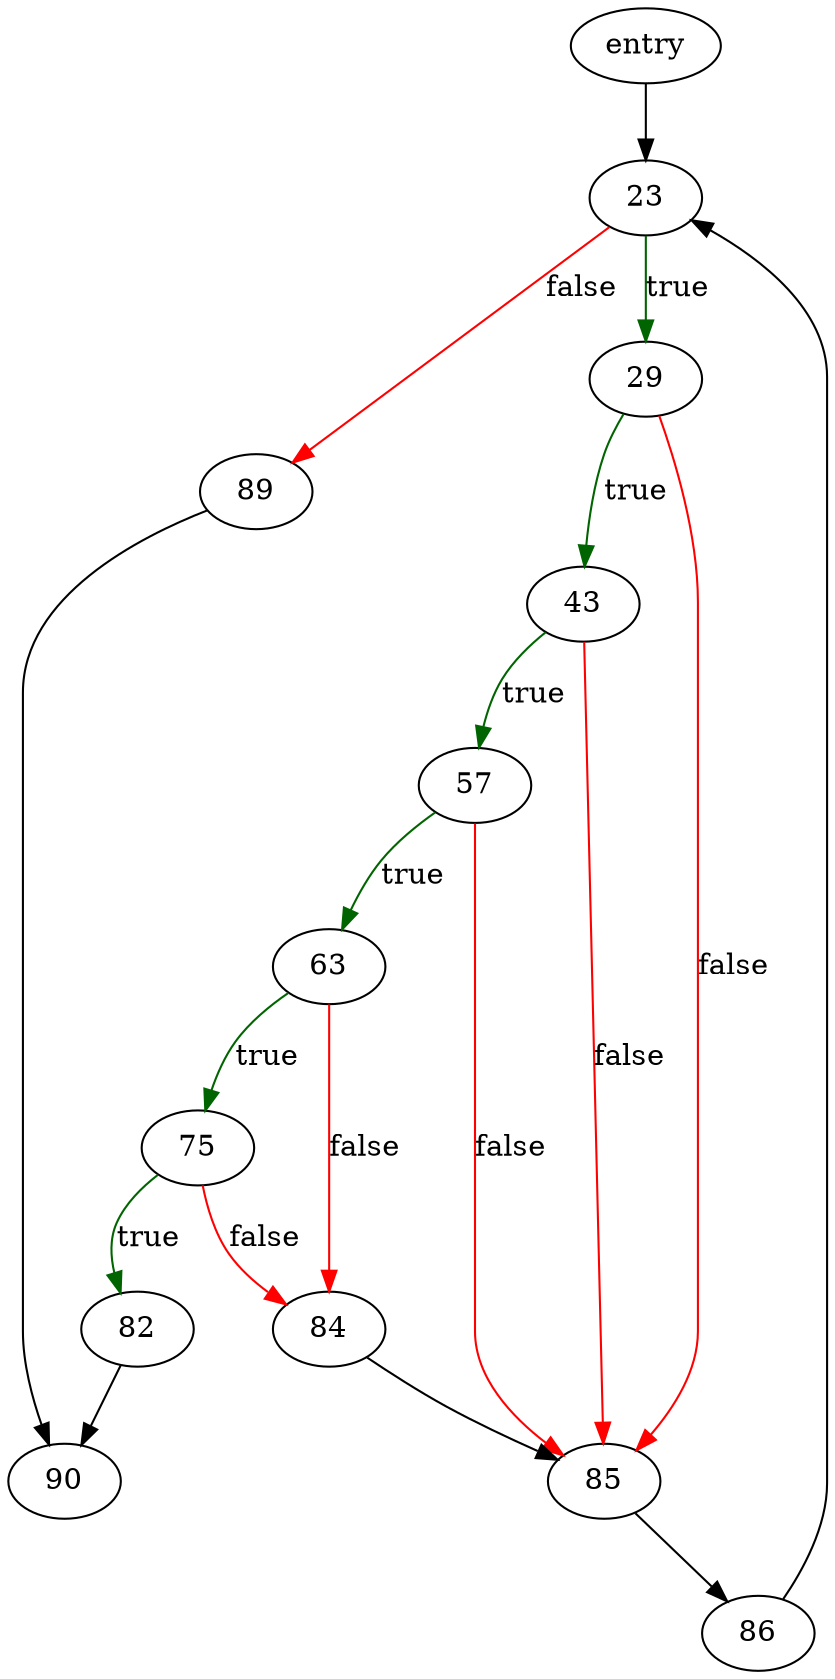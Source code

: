 digraph "findIndexCol" {
	// Node definitions.
	5 [label=entry];
	23;
	29;
	43;
	57;
	63;
	75;
	82;
	84;
	85;
	86;
	89;
	90;

	// Edge definitions.
	5 -> 23;
	23 -> 29 [
		color=darkgreen
		label=true
	];
	23 -> 89 [
		color=red
		label=false
	];
	29 -> 43 [
		color=darkgreen
		label=true
	];
	29 -> 85 [
		color=red
		label=false
	];
	43 -> 57 [
		color=darkgreen
		label=true
	];
	43 -> 85 [
		color=red
		label=false
	];
	57 -> 63 [
		color=darkgreen
		label=true
	];
	57 -> 85 [
		color=red
		label=false
	];
	63 -> 75 [
		color=darkgreen
		label=true
	];
	63 -> 84 [
		color=red
		label=false
	];
	75 -> 82 [
		color=darkgreen
		label=true
	];
	75 -> 84 [
		color=red
		label=false
	];
	82 -> 90;
	84 -> 85;
	85 -> 86;
	86 -> 23;
	89 -> 90;
}